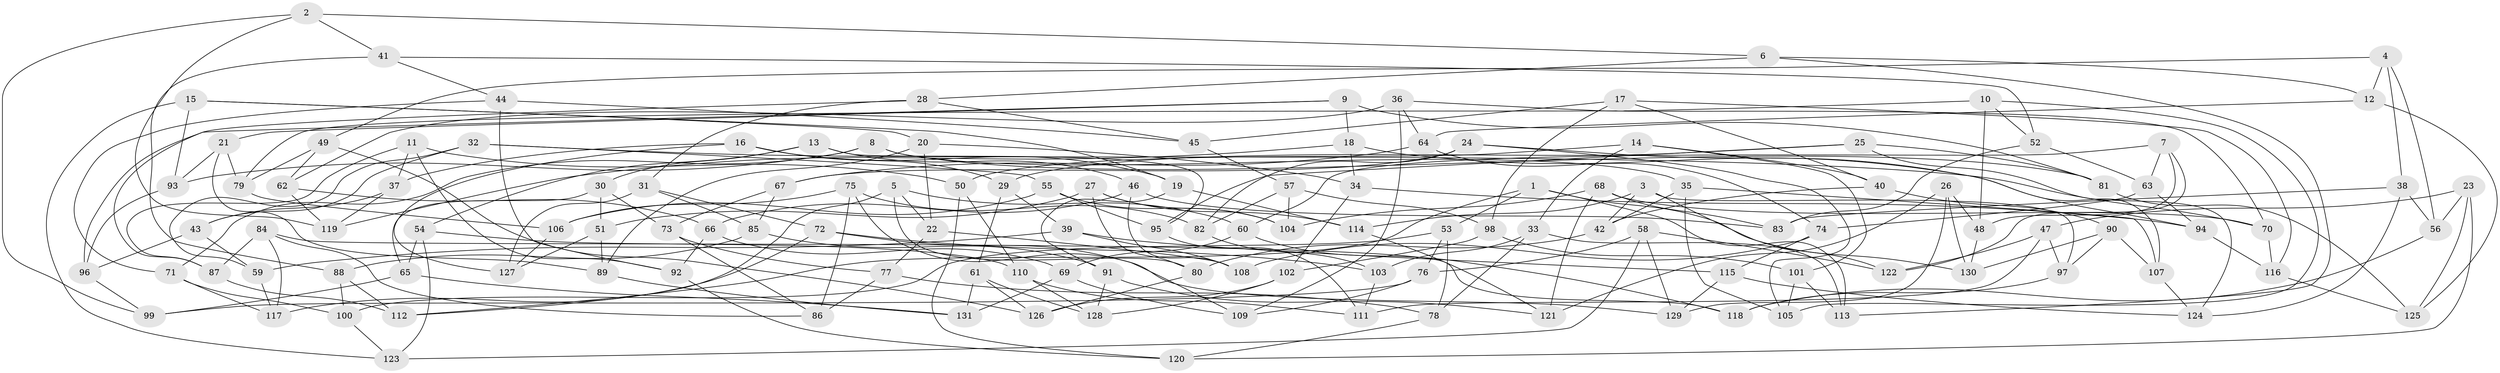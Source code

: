 // coarse degree distribution, {5: 0.21153846153846154, 3: 0.07692307692307693, 7: 0.038461538461538464, 4: 0.40384615384615385, 8: 0.07692307692307693, 12: 0.019230769230769232, 6: 0.057692307692307696, 14: 0.019230769230769232, 9: 0.019230769230769232, 10: 0.057692307692307696, 16: 0.019230769230769232}
// Generated by graph-tools (version 1.1) at 2025/03/03/04/25 22:03:24]
// undirected, 131 vertices, 262 edges
graph export_dot {
graph [start="1"]
  node [color=gray90,style=filled];
  1;
  2;
  3;
  4;
  5;
  6;
  7;
  8;
  9;
  10;
  11;
  12;
  13;
  14;
  15;
  16;
  17;
  18;
  19;
  20;
  21;
  22;
  23;
  24;
  25;
  26;
  27;
  28;
  29;
  30;
  31;
  32;
  33;
  34;
  35;
  36;
  37;
  38;
  39;
  40;
  41;
  42;
  43;
  44;
  45;
  46;
  47;
  48;
  49;
  50;
  51;
  52;
  53;
  54;
  55;
  56;
  57;
  58;
  59;
  60;
  61;
  62;
  63;
  64;
  65;
  66;
  67;
  68;
  69;
  70;
  71;
  72;
  73;
  74;
  75;
  76;
  77;
  78;
  79;
  80;
  81;
  82;
  83;
  84;
  85;
  86;
  87;
  88;
  89;
  90;
  91;
  92;
  93;
  94;
  95;
  96;
  97;
  98;
  99;
  100;
  101;
  102;
  103;
  104;
  105;
  106;
  107;
  108;
  109;
  110;
  111;
  112;
  113;
  114;
  115;
  116;
  117;
  118;
  119;
  120;
  121;
  122;
  123;
  124;
  125;
  126;
  127;
  128;
  129;
  130;
  131;
  1 -- 112;
  1 -- 113;
  1 -- 53;
  1 -- 130;
  2 -- 99;
  2 -- 41;
  2 -- 6;
  2 -- 119;
  3 -- 42;
  3 -- 97;
  3 -- 114;
  3 -- 122;
  4 -- 12;
  4 -- 38;
  4 -- 49;
  4 -- 56;
  5 -- 80;
  5 -- 112;
  5 -- 60;
  5 -- 22;
  6 -- 113;
  6 -- 12;
  6 -- 28;
  7 -- 122;
  7 -- 48;
  7 -- 63;
  7 -- 60;
  8 -- 81;
  8 -- 93;
  8 -- 35;
  8 -- 71;
  9 -- 96;
  9 -- 18;
  9 -- 81;
  9 -- 21;
  10 -- 52;
  10 -- 79;
  10 -- 48;
  10 -- 105;
  11 -- 92;
  11 -- 37;
  11 -- 87;
  11 -- 50;
  12 -- 64;
  12 -- 125;
  13 -- 54;
  13 -- 30;
  13 -- 46;
  13 -- 95;
  14 -- 101;
  14 -- 50;
  14 -- 33;
  14 -- 40;
  15 -- 19;
  15 -- 93;
  15 -- 20;
  15 -- 123;
  16 -- 37;
  16 -- 29;
  16 -- 127;
  16 -- 19;
  17 -- 98;
  17 -- 40;
  17 -- 45;
  17 -- 116;
  18 -- 94;
  18 -- 119;
  18 -- 34;
  19 -- 114;
  19 -- 91;
  20 -- 34;
  20 -- 22;
  20 -- 89;
  21 -- 79;
  21 -- 93;
  21 -- 89;
  22 -- 108;
  22 -- 77;
  23 -- 125;
  23 -- 47;
  23 -- 56;
  23 -- 120;
  24 -- 105;
  24 -- 107;
  24 -- 82;
  24 -- 67;
  25 -- 95;
  25 -- 29;
  25 -- 81;
  25 -- 124;
  26 -- 48;
  26 -- 130;
  26 -- 121;
  26 -- 129;
  27 -- 80;
  27 -- 104;
  27 -- 51;
  27 -- 114;
  28 -- 31;
  28 -- 87;
  28 -- 45;
  29 -- 61;
  29 -- 39;
  30 -- 73;
  30 -- 51;
  30 -- 65;
  31 -- 72;
  31 -- 127;
  31 -- 85;
  32 -- 55;
  32 -- 70;
  32 -- 59;
  32 -- 43;
  33 -- 78;
  33 -- 103;
  33 -- 113;
  34 -- 94;
  34 -- 102;
  35 -- 105;
  35 -- 107;
  35 -- 42;
  36 -- 62;
  36 -- 109;
  36 -- 64;
  36 -- 70;
  37 -- 119;
  37 -- 43;
  38 -- 124;
  38 -- 56;
  38 -- 83;
  39 -- 115;
  39 -- 59;
  39 -- 108;
  40 -- 90;
  40 -- 42;
  41 -- 88;
  41 -- 44;
  41 -- 52;
  42 -- 80;
  43 -- 59;
  43 -- 96;
  44 -- 92;
  44 -- 71;
  44 -- 45;
  45 -- 57;
  46 -- 108;
  46 -- 66;
  46 -- 83;
  47 -- 111;
  47 -- 97;
  47 -- 122;
  48 -- 130;
  49 -- 62;
  49 -- 79;
  49 -- 126;
  50 -- 110;
  50 -- 120;
  51 -- 127;
  51 -- 89;
  52 -- 83;
  52 -- 63;
  53 -- 100;
  53 -- 76;
  53 -- 78;
  54 -- 65;
  54 -- 110;
  54 -- 123;
  55 -- 106;
  55 -- 104;
  55 -- 95;
  56 -- 118;
  57 -- 82;
  57 -- 98;
  57 -- 104;
  58 -- 129;
  58 -- 76;
  58 -- 123;
  58 -- 122;
  59 -- 117;
  60 -- 118;
  60 -- 69;
  61 -- 126;
  61 -- 128;
  61 -- 131;
  62 -- 119;
  62 -- 66;
  63 -- 74;
  63 -- 94;
  64 -- 74;
  64 -- 67;
  65 -- 131;
  65 -- 99;
  66 -- 69;
  66 -- 92;
  67 -- 73;
  67 -- 85;
  68 -- 104;
  68 -- 70;
  68 -- 83;
  68 -- 121;
  69 -- 109;
  69 -- 131;
  70 -- 116;
  71 -- 100;
  71 -- 117;
  72 -- 117;
  72 -- 103;
  72 -- 129;
  73 -- 77;
  73 -- 86;
  74 -- 115;
  74 -- 108;
  75 -- 86;
  75 -- 106;
  75 -- 109;
  75 -- 82;
  76 -- 109;
  76 -- 99;
  77 -- 78;
  77 -- 86;
  78 -- 120;
  79 -- 106;
  80 -- 126;
  81 -- 125;
  82 -- 103;
  84 -- 117;
  84 -- 118;
  84 -- 86;
  84 -- 87;
  85 -- 91;
  85 -- 88;
  87 -- 112;
  88 -- 112;
  88 -- 100;
  89 -- 131;
  90 -- 97;
  90 -- 107;
  90 -- 130;
  91 -- 121;
  91 -- 128;
  92 -- 120;
  93 -- 96;
  94 -- 116;
  95 -- 111;
  96 -- 99;
  97 -- 118;
  98 -- 101;
  98 -- 102;
  100 -- 123;
  101 -- 105;
  101 -- 113;
  102 -- 126;
  102 -- 128;
  103 -- 111;
  106 -- 127;
  107 -- 124;
  110 -- 111;
  110 -- 128;
  114 -- 121;
  115 -- 124;
  115 -- 129;
  116 -- 125;
}
